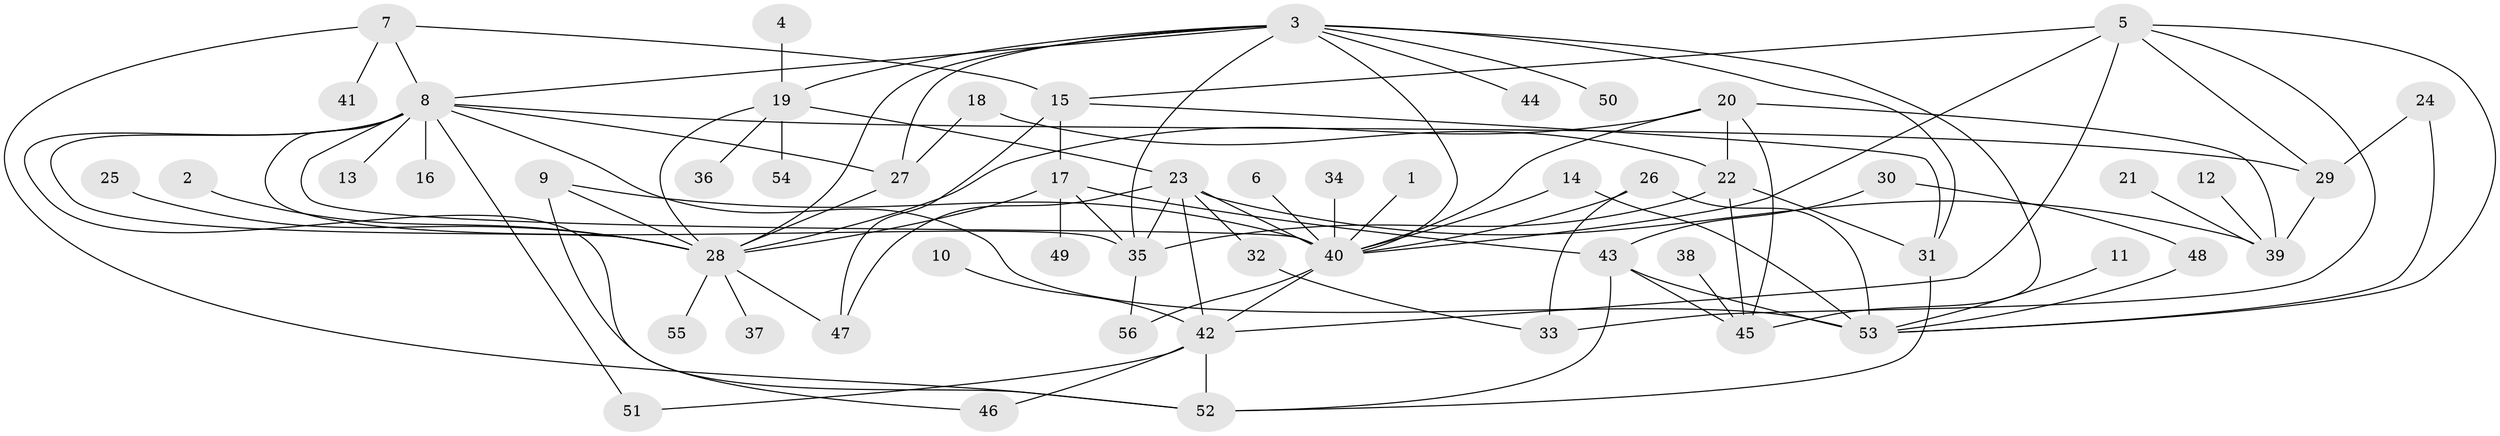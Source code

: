 // original degree distribution, {16: 0.009009009009009009, 1: 0.4774774774774775, 14: 0.018018018018018018, 9: 0.018018018018018018, 10: 0.009009009009009009, 2: 0.23423423423423423, 7: 0.018018018018018018, 4: 0.04504504504504504, 13: 0.009009009009009009, 3: 0.07207207207207207, 5: 0.036036036036036036, 8: 0.018018018018018018, 6: 0.036036036036036036}
// Generated by graph-tools (version 1.1) at 2025/01/03/09/25 03:01:42]
// undirected, 56 vertices, 97 edges
graph export_dot {
graph [start="1"]
  node [color=gray90,style=filled];
  1;
  2;
  3;
  4;
  5;
  6;
  7;
  8;
  9;
  10;
  11;
  12;
  13;
  14;
  15;
  16;
  17;
  18;
  19;
  20;
  21;
  22;
  23;
  24;
  25;
  26;
  27;
  28;
  29;
  30;
  31;
  32;
  33;
  34;
  35;
  36;
  37;
  38;
  39;
  40;
  41;
  42;
  43;
  44;
  45;
  46;
  47;
  48;
  49;
  50;
  51;
  52;
  53;
  54;
  55;
  56;
  1 -- 40 [weight=1.0];
  2 -- 28 [weight=1.0];
  3 -- 8 [weight=1.0];
  3 -- 19 [weight=1.0];
  3 -- 27 [weight=1.0];
  3 -- 28 [weight=1.0];
  3 -- 31 [weight=1.0];
  3 -- 35 [weight=1.0];
  3 -- 40 [weight=1.0];
  3 -- 44 [weight=1.0];
  3 -- 45 [weight=1.0];
  3 -- 50 [weight=1.0];
  4 -- 19 [weight=1.0];
  5 -- 15 [weight=1.0];
  5 -- 29 [weight=1.0];
  5 -- 33 [weight=1.0];
  5 -- 40 [weight=1.0];
  5 -- 42 [weight=1.0];
  5 -- 53 [weight=1.0];
  6 -- 40 [weight=1.0];
  7 -- 8 [weight=1.0];
  7 -- 15 [weight=1.0];
  7 -- 41 [weight=1.0];
  7 -- 52 [weight=1.0];
  8 -- 13 [weight=1.0];
  8 -- 16 [weight=1.0];
  8 -- 27 [weight=1.0];
  8 -- 28 [weight=1.0];
  8 -- 29 [weight=1.0];
  8 -- 35 [weight=1.0];
  8 -- 40 [weight=1.0];
  8 -- 51 [weight=1.0];
  8 -- 52 [weight=1.0];
  8 -- 53 [weight=1.0];
  9 -- 28 [weight=1.0];
  9 -- 40 [weight=1.0];
  9 -- 46 [weight=1.0];
  10 -- 42 [weight=1.0];
  11 -- 53 [weight=1.0];
  12 -- 39 [weight=1.0];
  14 -- 40 [weight=1.0];
  14 -- 53 [weight=1.0];
  15 -- 17 [weight=1.0];
  15 -- 31 [weight=1.0];
  15 -- 47 [weight=1.0];
  17 -- 28 [weight=1.0];
  17 -- 35 [weight=1.0];
  17 -- 43 [weight=1.0];
  17 -- 49 [weight=1.0];
  18 -- 22 [weight=1.0];
  18 -- 27 [weight=1.0];
  19 -- 23 [weight=1.0];
  19 -- 28 [weight=1.0];
  19 -- 36 [weight=1.0];
  19 -- 54 [weight=1.0];
  20 -- 22 [weight=1.0];
  20 -- 28 [weight=1.0];
  20 -- 39 [weight=1.0];
  20 -- 40 [weight=1.0];
  20 -- 45 [weight=1.0];
  21 -- 39 [weight=1.0];
  22 -- 31 [weight=2.0];
  22 -- 35 [weight=1.0];
  22 -- 45 [weight=1.0];
  23 -- 32 [weight=1.0];
  23 -- 35 [weight=1.0];
  23 -- 39 [weight=1.0];
  23 -- 40 [weight=1.0];
  23 -- 42 [weight=1.0];
  23 -- 47 [weight=1.0];
  24 -- 29 [weight=1.0];
  24 -- 53 [weight=1.0];
  25 -- 28 [weight=1.0];
  26 -- 33 [weight=1.0];
  26 -- 40 [weight=1.0];
  26 -- 53 [weight=1.0];
  27 -- 28 [weight=1.0];
  28 -- 37 [weight=1.0];
  28 -- 47 [weight=1.0];
  28 -- 55 [weight=1.0];
  29 -- 39 [weight=1.0];
  30 -- 43 [weight=1.0];
  30 -- 48 [weight=1.0];
  31 -- 52 [weight=1.0];
  32 -- 33 [weight=1.0];
  34 -- 40 [weight=1.0];
  35 -- 56 [weight=1.0];
  38 -- 45 [weight=1.0];
  40 -- 42 [weight=1.0];
  40 -- 56 [weight=1.0];
  42 -- 46 [weight=1.0];
  42 -- 51 [weight=1.0];
  42 -- 52 [weight=1.0];
  43 -- 45 [weight=1.0];
  43 -- 52 [weight=1.0];
  43 -- 53 [weight=1.0];
  48 -- 53 [weight=1.0];
}
